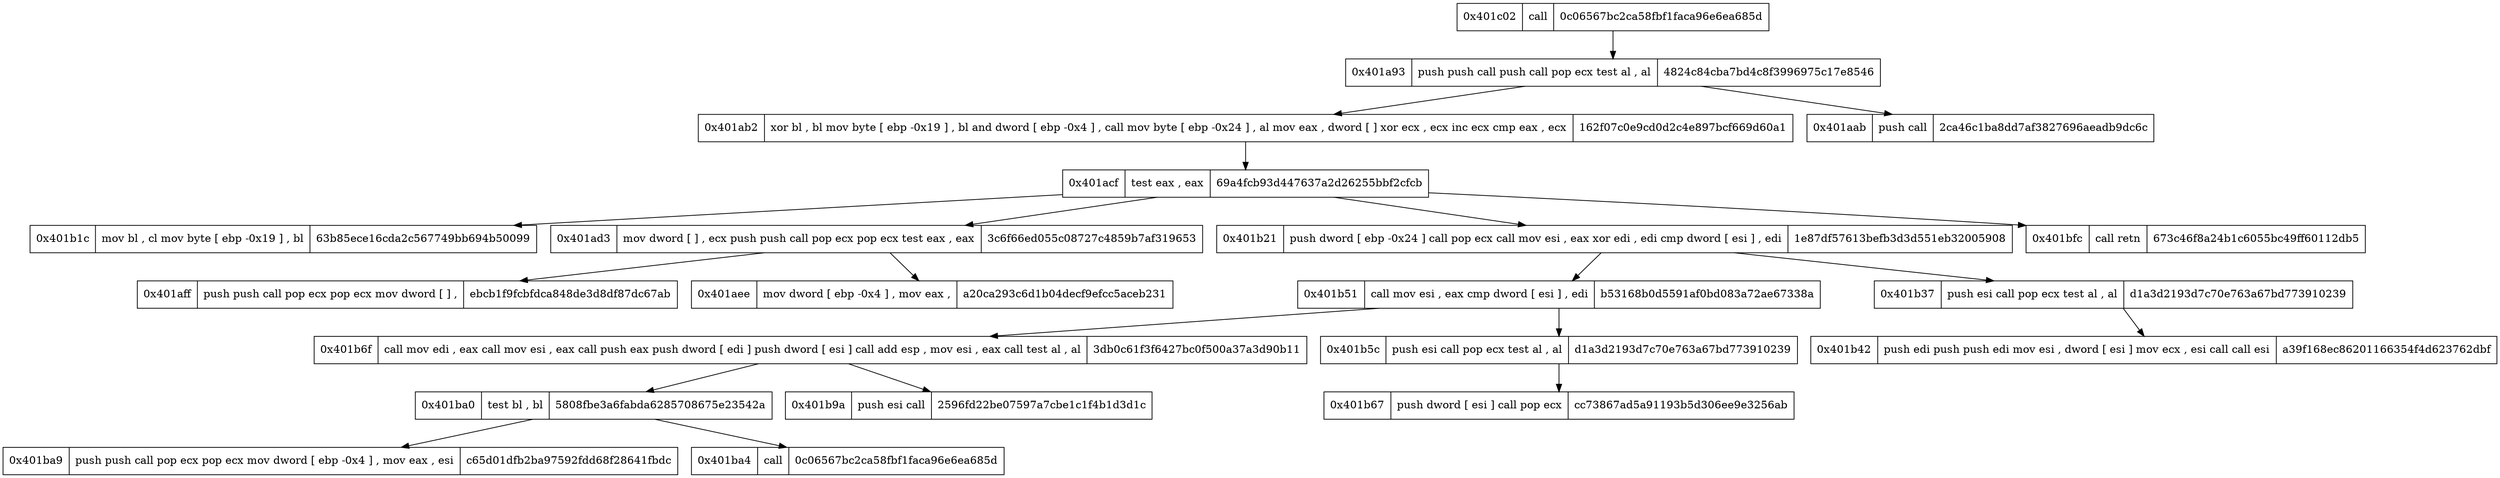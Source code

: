 digraph{
node [shape=record];
"0x401c02"[label="0x401c02|  call
| 0c06567bc2ca58fbf1faca96e6ea685d"] "0x401c02" -> "0x401a93""0x401a93"[label="0x401a93|  push
 push
 call
 push
 call
 pop ecx
 test al ,  al
| 4824c84cba7bd4c8f3996975c17e8546"] "0x401a93" -> "0x401ab2""0x401a93" -> "0x401aab""0x401ab2"[label="0x401ab2|  xor bl ,  bl
 mov byte  [ ebp -0x19 ] ,  bl
 and dword  [ ebp -0x4 ] , 
 call
 mov byte  [ ebp -0x24 ] ,  al
 mov eax ,  dword  [ ]
 xor ecx ,  ecx
 inc ecx
 cmp eax ,  ecx
| 162f07c0e9cd0d2c4e897bcf669d60a1"] "0x401ab2" -> "0x401acf""0x401aab"[label="0x401aab|  push
 call
| 2ca46c1ba8dd7af3827696aeadb9dc6c"] "0x401acf"[label="0x401acf|  test eax ,  eax
| 69a4fcb93d447637a2d26255bbf2cfcb"] "0x401acf" -> "0x401b1c""0x401acf" -> "0x401ad3""0x401acf" -> "0x401b21""0x401acf" -> "0x401bfc""0x401b1c"[label="0x401b1c|  mov bl ,  cl
 mov byte  [ ebp -0x19 ] ,  bl
| 63b85ece16cda2c567749bb694b50099"] "0x401ad3"[label="0x401ad3|  mov dword  [ ] ,  ecx
 push
 push
 call
 pop ecx
 pop ecx
 test eax ,  eax
| 3c6f66ed055c08727c4859b7af319653"] "0x401ad3" -> "0x401aff""0x401ad3" -> "0x401aee""0x401b51"[label="0x401b51|  call
 mov esi ,  eax
 cmp dword  [ esi ] ,  edi
| b53168b0d5591af0bd083a72ae67338a"] "0x401b51" -> "0x401b6f""0x401b51" -> "0x401b5c""0x401b37"[label="0x401b37|  push esi
 call
 pop ecx
 test al ,  al
| d1a3d2193d7c70e763a67bd773910239"] "0x401b37" -> "0x401b42""0x401aff"[label="0x401aff|  push
 push
 call
 pop ecx
 pop ecx
 mov dword  [ ] , 
| ebcb1f9fcbfdca848de3d8df87dc67ab"] "0x401aee"[label="0x401aee|  mov dword  [ ebp -0x4 ] , 
 mov eax , 
| a20ca293c6d1b04decf9efcc5aceb231"] "0x401b6f"[label="0x401b6f|  call
 mov edi ,  eax
 call
 mov esi ,  eax
 call
 push eax
 push dword  [ edi ]
 push dword  [ esi ]
 call
 add esp , 
 mov esi ,  eax
 call
 test al ,  al
| 3db0c61f3f6427bc0f500a37a3d90b11"] "0x401b6f" -> "0x401ba0""0x401b6f" -> "0x401b9a""0x401b5c"[label="0x401b5c|  push esi
 call
 pop ecx
 test al ,  al
| d1a3d2193d7c70e763a67bd773910239"] "0x401b5c" -> "0x401b67""0x401b42"[label="0x401b42|  push edi
 push
 push edi
 mov esi ,  dword  [ esi ]
 mov ecx ,  esi
 call
 call esi
| a39f168ec86201166354f4d623762dbf"] "0x401b21"[label="0x401b21|  push dword  [ ebp -0x24 ]
 call
 pop ecx
 call
 mov esi ,  eax
 xor edi ,  edi
 cmp dword  [ esi ] ,  edi
| 1e87df57613befb3d3d551eb32005908"] "0x401b21" -> "0x401b51""0x401b21" -> "0x401b37""0x401bfc"[label="0x401bfc|  call
 retn
| 673c46f8a24b1c6055bc49ff60112db5"] "0x401ba0"[label="0x401ba0|  test bl ,  bl
| 5808fbe3a6fabda6285708675e23542a"] "0x401ba0" -> "0x401ba9""0x401ba0" -> "0x401ba4""0x401b9a"[label="0x401b9a|  push esi
 call
| 2596fd22be07597a7cbe1c1f4b1d3d1c"] "0x401b67"[label="0x401b67|  push dword  [ esi ]
 call
 pop ecx
| cc73867ad5a91193b5d306ee9e3256ab"] "0x401ba9"[label="0x401ba9|  push
 push
 call
 pop ecx
 pop ecx
 mov dword  [ ebp -0x4 ] , 
 mov eax ,  esi
| c65d01dfb2ba97592fdd68f28641fbdc"] "0x401ba4"[label="0x401ba4|  call
| 0c06567bc2ca58fbf1faca96e6ea685d"] }